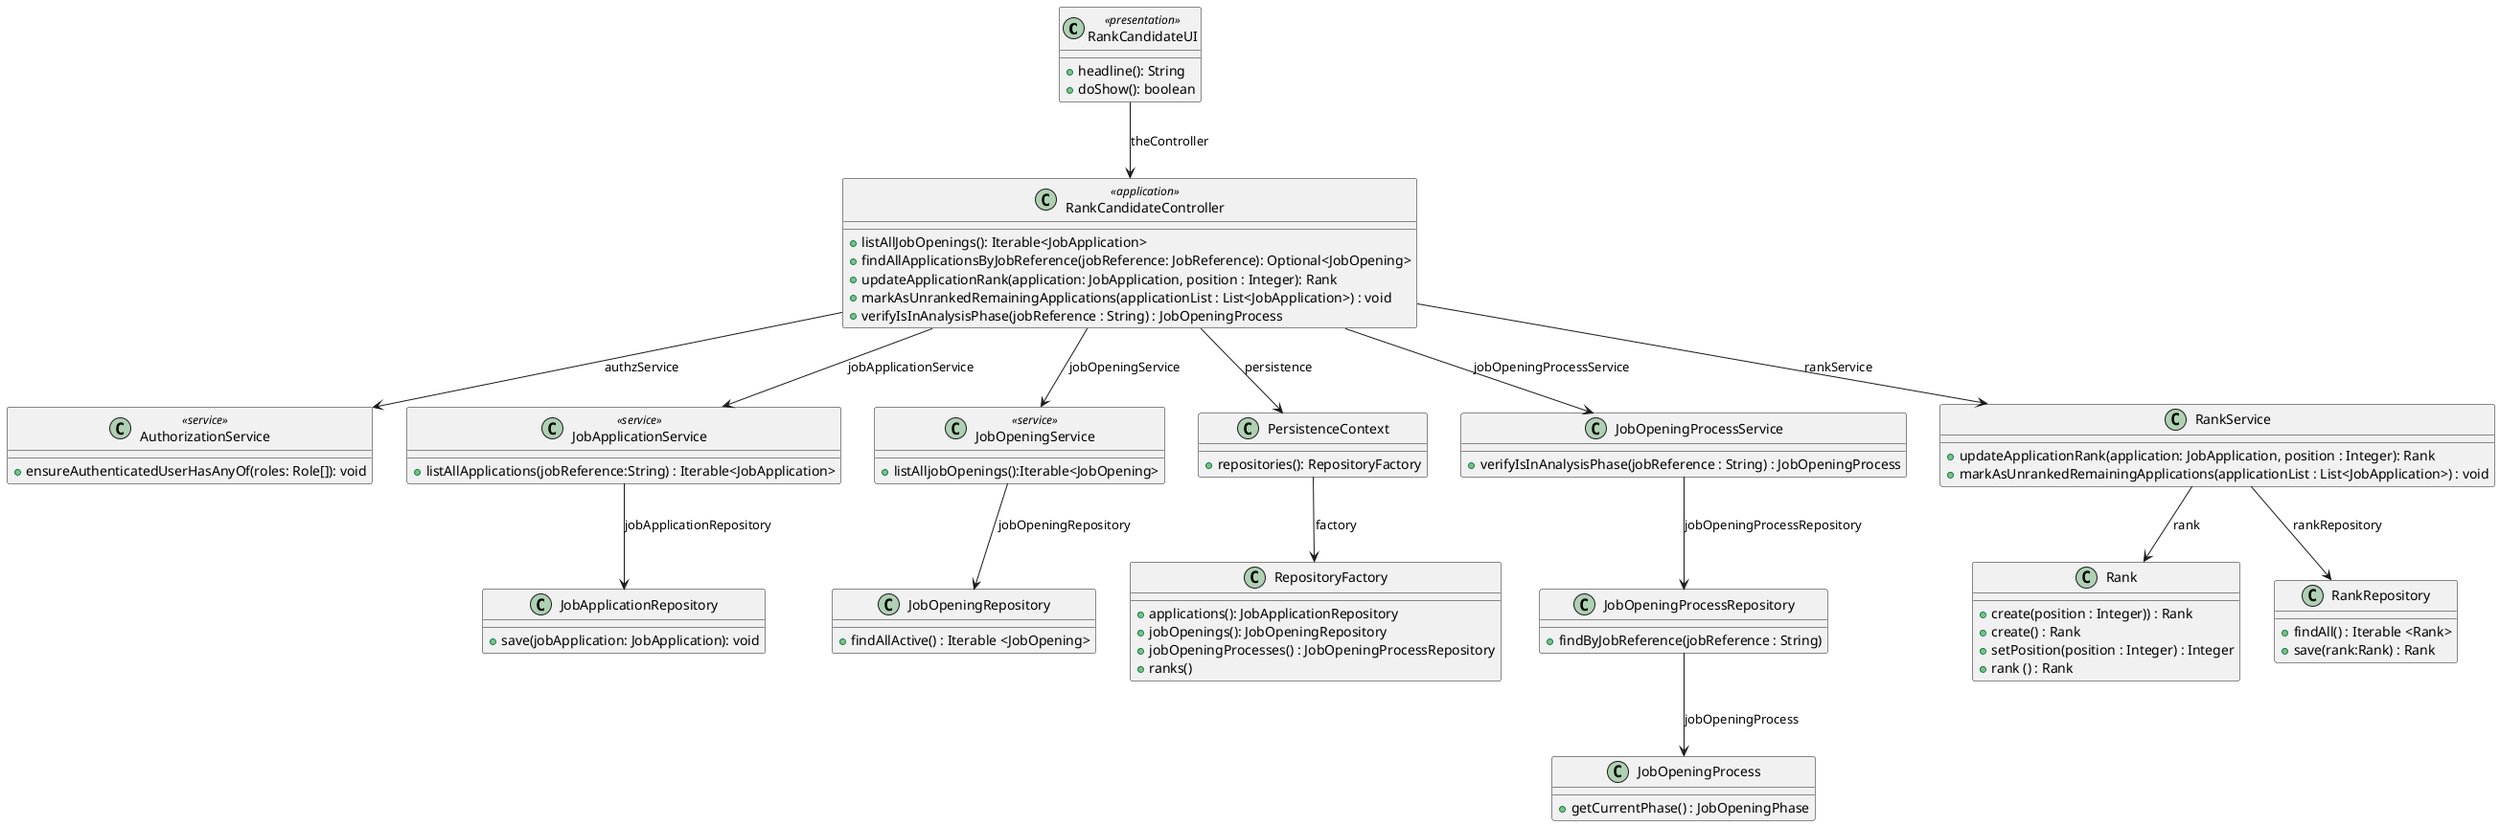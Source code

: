@startuml
class RankCandidateUI <<presentation>>{
        + headline(): String
        + doShow(): boolean
    }

    class RankCandidateController<<application>> {
        + listAllJobOpenings(): Iterable<JobApplication>
        + findAllApplicationsByJobReference(jobReference: JobReference): Optional<JobOpening>
        + updateApplicationRank(application: JobApplication, position : Integer): Rank
        + markAsUnrankedRemainingApplications(applicationList : List<JobApplication>) : void
        + verifyIsInAnalysisPhase(jobReference : String) : JobOpeningProcess
    }


    class AuthorizationService <<service>>{
        + ensureAuthenticatedUserHasAnyOf(roles: Role[]): void
        }

    class JobApplicationService <<service>>{
        + listAllApplications(jobReference:String) : Iterable<JobApplication>
    }

    class JobOpeningService <<service>>{
        +listAlljobOpenings():Iterable<JobOpening>
    }

    class Rank {
        + create(position : Integer)) : Rank
        + create() : Rank
        + setPosition(position : Integer) : Integer
        + rank () : Rank
    }

    class PersistenceContext {
        + repositories(): RepositoryFactory
    }

    class RepositoryFactory {
        + applications(): JobApplicationRepository
        + jobOpenings(): JobOpeningRepository
        + jobOpeningProcesses() : JobOpeningProcessRepository
        + ranks()
    }

    class JobApplicationRepository {
        + save(jobApplication: JobApplication): void
    }

    class JobOpeningProcessRepository{
        + findByJobReference(jobReference : String)
    }

    class JobOpeningRepository {
        + findAllActive() : Iterable <JobOpening>
    }

    class JobOpeningProcess{
        + getCurrentPhase() : JobOpeningPhase
    }

    class RankRepository{
        + findAll() : Iterable <Rank>
        + save(rank:Rank) : Rank
    }

    class JobOpeningProcessService {
    + verifyIsInAnalysisPhase(jobReference : String) : JobOpeningProcess
    }

    class RankService {
    + updateApplicationRank(application: JobApplication, position : Integer): Rank
    + markAsUnrankedRemainingApplications(applicationList : List<JobApplication>) : void
    }





RankCandidateUI --> RankCandidateController: theController
RankCandidateController --> JobApplicationService: jobApplicationService
RankCandidateController --> AuthorizationService : authzService
RankCandidateController --> RankService : rankService
RankService --> RankRepository : rankRepository
RankCandidateController --> JobOpeningService : jobOpeningService
RankCandidateController --> JobOpeningProcessService : jobOpeningProcessService
JobOpeningProcessService --> JobOpeningProcessRepository : jobOpeningProcessRepository
JobOpeningProcessRepository --> JobOpeningProcess : jobOpeningProcess
JobOpeningService --> JobOpeningRepository: jobOpeningRepository
JobApplicationService --> JobApplicationRepository: jobApplicationRepository
RankService --> Rank: rank
RankCandidateController --> PersistenceContext : persistence
PersistenceContext --> RepositoryFactory : factory
@enduml